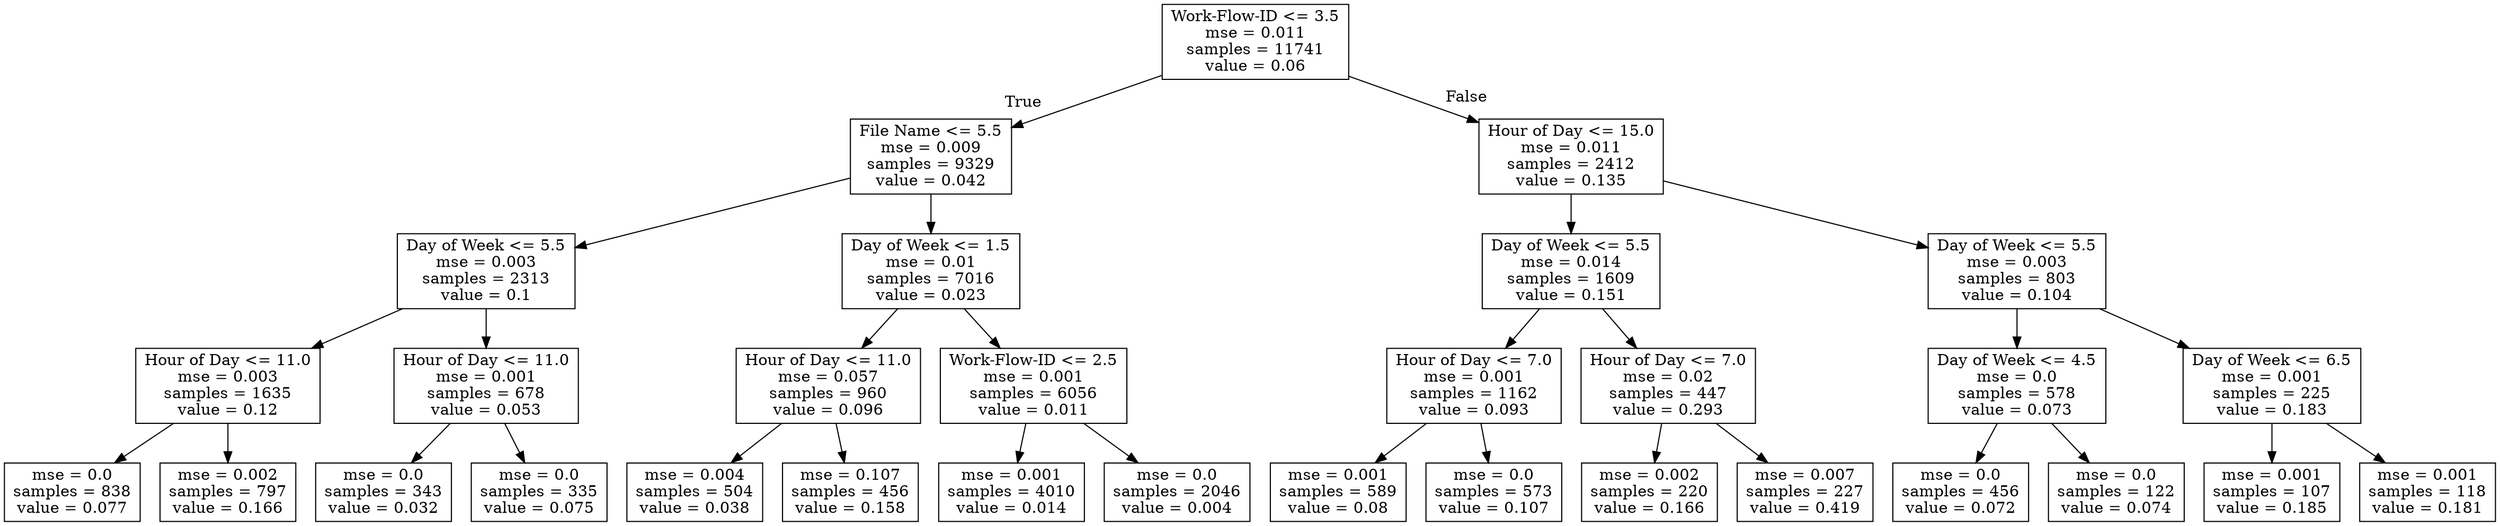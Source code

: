 digraph Tree {
node [shape=box] ;
0 [label="Work-Flow-ID <= 3.5\nmse = 0.011\nsamples = 11741\nvalue = 0.06"] ;
1 [label="File Name <= 5.5\nmse = 0.009\nsamples = 9329\nvalue = 0.042"] ;
0 -> 1 [labeldistance=2.5, labelangle=45, headlabel="True"] ;
2 [label="Day of Week <= 5.5\nmse = 0.003\nsamples = 2313\nvalue = 0.1"] ;
1 -> 2 ;
3 [label="Hour of Day <= 11.0\nmse = 0.003\nsamples = 1635\nvalue = 0.12"] ;
2 -> 3 ;
4 [label="mse = 0.0\nsamples = 838\nvalue = 0.077"] ;
3 -> 4 ;
5 [label="mse = 0.002\nsamples = 797\nvalue = 0.166"] ;
3 -> 5 ;
6 [label="Hour of Day <= 11.0\nmse = 0.001\nsamples = 678\nvalue = 0.053"] ;
2 -> 6 ;
7 [label="mse = 0.0\nsamples = 343\nvalue = 0.032"] ;
6 -> 7 ;
8 [label="mse = 0.0\nsamples = 335\nvalue = 0.075"] ;
6 -> 8 ;
9 [label="Day of Week <= 1.5\nmse = 0.01\nsamples = 7016\nvalue = 0.023"] ;
1 -> 9 ;
10 [label="Hour of Day <= 11.0\nmse = 0.057\nsamples = 960\nvalue = 0.096"] ;
9 -> 10 ;
11 [label="mse = 0.004\nsamples = 504\nvalue = 0.038"] ;
10 -> 11 ;
12 [label="mse = 0.107\nsamples = 456\nvalue = 0.158"] ;
10 -> 12 ;
13 [label="Work-Flow-ID <= 2.5\nmse = 0.001\nsamples = 6056\nvalue = 0.011"] ;
9 -> 13 ;
14 [label="mse = 0.001\nsamples = 4010\nvalue = 0.014"] ;
13 -> 14 ;
15 [label="mse = 0.0\nsamples = 2046\nvalue = 0.004"] ;
13 -> 15 ;
16 [label="Hour of Day <= 15.0\nmse = 0.011\nsamples = 2412\nvalue = 0.135"] ;
0 -> 16 [labeldistance=2.5, labelangle=-45, headlabel="False"] ;
17 [label="Day of Week <= 5.5\nmse = 0.014\nsamples = 1609\nvalue = 0.151"] ;
16 -> 17 ;
18 [label="Hour of Day <= 7.0\nmse = 0.001\nsamples = 1162\nvalue = 0.093"] ;
17 -> 18 ;
19 [label="mse = 0.001\nsamples = 589\nvalue = 0.08"] ;
18 -> 19 ;
20 [label="mse = 0.0\nsamples = 573\nvalue = 0.107"] ;
18 -> 20 ;
21 [label="Hour of Day <= 7.0\nmse = 0.02\nsamples = 447\nvalue = 0.293"] ;
17 -> 21 ;
22 [label="mse = 0.002\nsamples = 220\nvalue = 0.166"] ;
21 -> 22 ;
23 [label="mse = 0.007\nsamples = 227\nvalue = 0.419"] ;
21 -> 23 ;
24 [label="Day of Week <= 5.5\nmse = 0.003\nsamples = 803\nvalue = 0.104"] ;
16 -> 24 ;
25 [label="Day of Week <= 4.5\nmse = 0.0\nsamples = 578\nvalue = 0.073"] ;
24 -> 25 ;
26 [label="mse = 0.0\nsamples = 456\nvalue = 0.072"] ;
25 -> 26 ;
27 [label="mse = 0.0\nsamples = 122\nvalue = 0.074"] ;
25 -> 27 ;
28 [label="Day of Week <= 6.5\nmse = 0.001\nsamples = 225\nvalue = 0.183"] ;
24 -> 28 ;
29 [label="mse = 0.001\nsamples = 107\nvalue = 0.185"] ;
28 -> 29 ;
30 [label="mse = 0.001\nsamples = 118\nvalue = 0.181"] ;
28 -> 30 ;
}